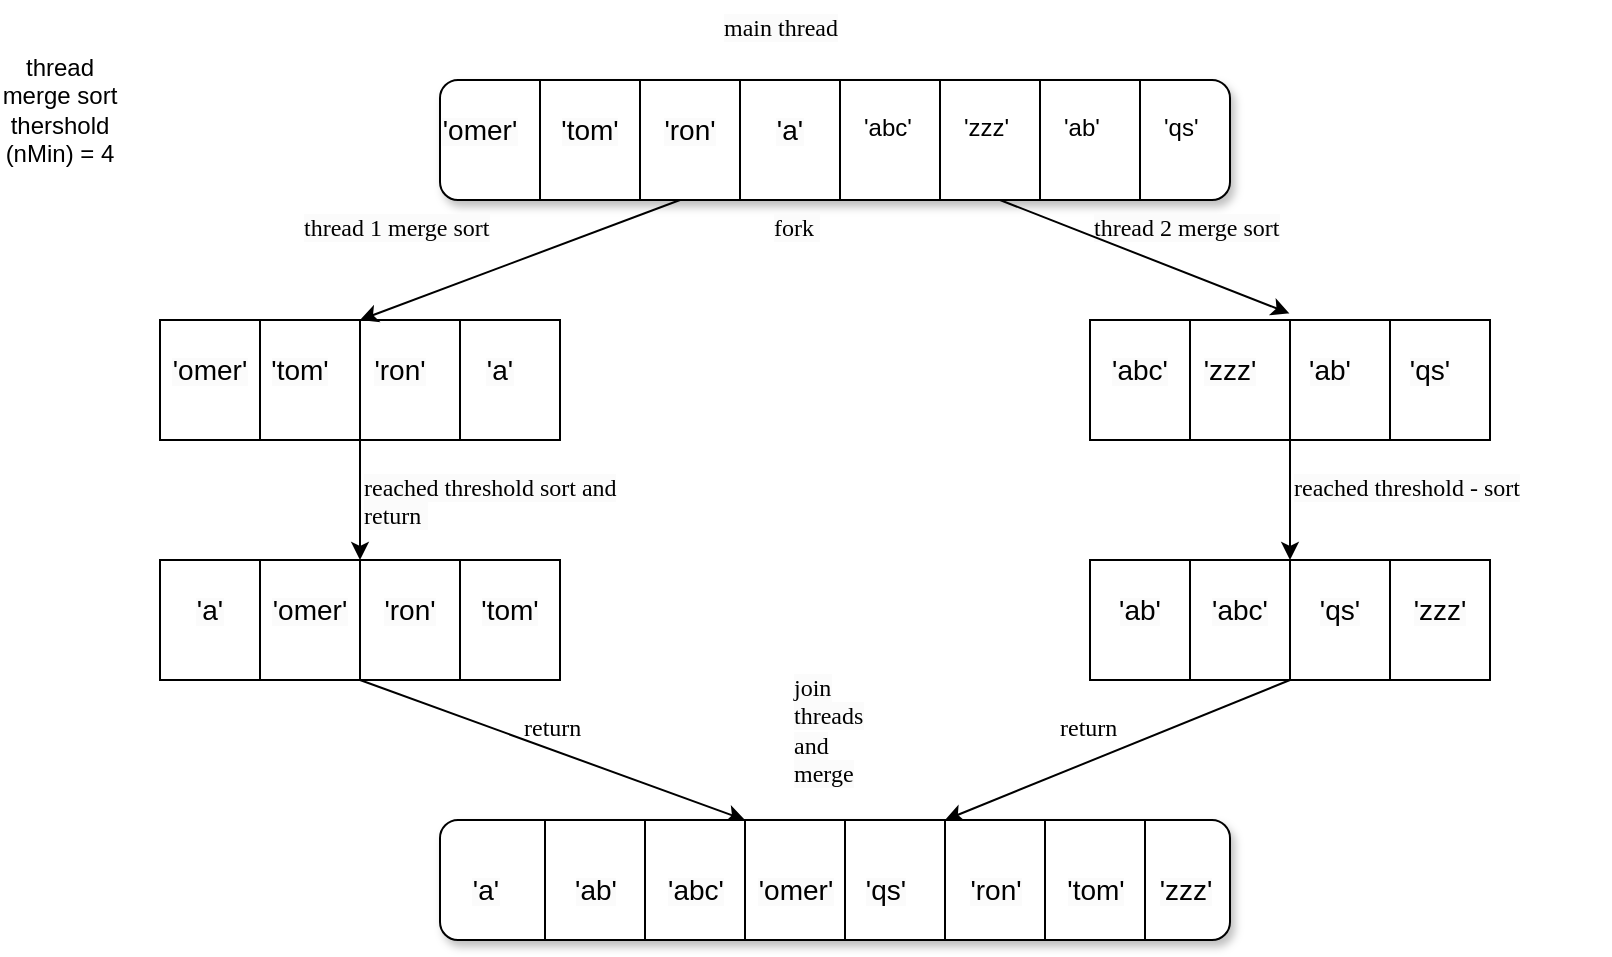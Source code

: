 <mxfile version="21.2.1" type="github">
  <diagram name="Page-1" id="10a91c8b-09ff-31b1-d368-03940ed4cc9e">
    <mxGraphModel dx="989" dy="545" grid="1" gridSize="10" guides="1" tooltips="1" connect="1" arrows="1" fold="1" page="1" pageScale="1" pageWidth="1100" pageHeight="850" background="none" math="0" shadow="0">
      <root>
        <mxCell id="0" />
        <mxCell id="1" parent="0" />
        <mxCell id="62893188c0fa7362-1" value="&#xa;&lt;span style=&quot;color: rgb(0, 0, 0); font-family: Verdana; font-size: 12px; font-style: normal; font-variant-ligatures: normal; font-variant-caps: normal; font-weight: 400; letter-spacing: normal; orphans: 2; text-align: center; text-indent: 0px; text-transform: none; widows: 2; word-spacing: 0px; -webkit-text-stroke-width: 0px; background-color: rgb(251, 251, 251); text-decoration-thickness: initial; text-decoration-style: initial; text-decoration-color: initial; float: none; display: inline !important;&quot;&gt;&#39;abc&#39;&lt;/span&gt;&#xa;&#xa;" style="whiteSpace=wrap;html=1;rounded=1;shadow=1;labelBackgroundColor=none;strokeWidth=1;fontFamily=Verdana;fontSize=12;align=center;" parent="1" vertex="1">
          <mxGeometry x="410" y="50" width="395" height="60" as="geometry" />
        </mxCell>
        <mxCell id="62656SNK34UItISJDmJZ-1" value="" style="rounded=0;whiteSpace=wrap;html=1;" vertex="1" parent="1">
          <mxGeometry x="460" y="50" width="50" height="60" as="geometry" />
        </mxCell>
        <mxCell id="62656SNK34UItISJDmJZ-2" value="" style="rounded=0;whiteSpace=wrap;html=1;" vertex="1" parent="1">
          <mxGeometry x="510" y="50" width="50" height="60" as="geometry" />
        </mxCell>
        <mxCell id="62656SNK34UItISJDmJZ-3" value="" style="rounded=0;whiteSpace=wrap;html=1;" vertex="1" parent="1">
          <mxGeometry x="560" y="50" width="50" height="60" as="geometry" />
        </mxCell>
        <mxCell id="62656SNK34UItISJDmJZ-4" value="" style="rounded=0;whiteSpace=wrap;html=1;" vertex="1" parent="1">
          <mxGeometry x="610" y="50" width="50" height="60" as="geometry" />
        </mxCell>
        <mxCell id="62656SNK34UItISJDmJZ-5" value="" style="rounded=0;whiteSpace=wrap;html=1;" vertex="1" parent="1">
          <mxGeometry x="660" y="50" width="60" height="60" as="geometry" />
        </mxCell>
        <mxCell id="62656SNK34UItISJDmJZ-6" value="" style="rounded=0;whiteSpace=wrap;html=1;" vertex="1" parent="1">
          <mxGeometry x="710" y="50" width="50" height="60" as="geometry" />
        </mxCell>
        <mxCell id="62656SNK34UItISJDmJZ-10" value="&lt;div style=&quot;text-align: center;&quot;&gt;&#39;abc&#39;&lt;br&gt;&lt;/div&gt;" style="text;whiteSpace=wrap;html=1;" vertex="1" parent="1">
          <mxGeometry x="620" y="60" width="90" height="40" as="geometry" />
        </mxCell>
        <mxCell id="62656SNK34UItISJDmJZ-11" value="&lt;span style=&quot;color: rgb(0, 0, 0); font-family: Helvetica; font-style: normal; font-variant-ligatures: normal; font-variant-caps: normal; font-weight: 400; letter-spacing: normal; orphans: 2; text-indent: 0px; text-transform: none; widows: 2; word-spacing: 0px; -webkit-text-stroke-width: 0px; background-color: rgb(251, 251, 251); text-decoration-thickness: initial; text-decoration-style: initial; text-decoration-color: initial; float: none; display: inline !important;&quot;&gt;&lt;font style=&quot;font-size: 14px;&quot;&gt;&#39;omer&#39;&lt;/font&gt;&lt;/span&gt;" style="text;whiteSpace=wrap;html=1;align=center;" vertex="1" parent="1">
          <mxGeometry x="400" y="60" width="60" height="40" as="geometry" />
        </mxCell>
        <mxCell id="62656SNK34UItISJDmJZ-12" value="&lt;span style=&quot;color: rgb(0, 0, 0); font-family: Helvetica; font-style: normal; font-variant-ligatures: normal; font-variant-caps: normal; font-weight: 400; letter-spacing: normal; orphans: 2; text-indent: 0px; text-transform: none; widows: 2; word-spacing: 0px; -webkit-text-stroke-width: 0px; background-color: rgb(251, 251, 251); text-decoration-thickness: initial; text-decoration-style: initial; text-decoration-color: initial; float: none; display: inline !important;&quot;&gt;&lt;font style=&quot;font-size: 14px;&quot;&gt;&#39;tom&#39;&lt;/font&gt;&lt;/span&gt;" style="text;whiteSpace=wrap;html=1;align=center;" vertex="1" parent="1">
          <mxGeometry x="455" y="60" width="60" height="40" as="geometry" />
        </mxCell>
        <mxCell id="62656SNK34UItISJDmJZ-13" value="&lt;span style=&quot;color: rgb(0, 0, 0); font-family: Helvetica; font-style: normal; font-variant-ligatures: normal; font-variant-caps: normal; font-weight: 400; letter-spacing: normal; orphans: 2; text-indent: 0px; text-transform: none; widows: 2; word-spacing: 0px; -webkit-text-stroke-width: 0px; background-color: rgb(251, 251, 251); text-decoration-thickness: initial; text-decoration-style: initial; text-decoration-color: initial; float: none; display: inline !important;&quot;&gt;&lt;font style=&quot;font-size: 14px;&quot;&gt;&#39;ron&#39;&lt;/font&gt;&lt;/span&gt;" style="text;whiteSpace=wrap;html=1;align=center;" vertex="1" parent="1">
          <mxGeometry x="505" y="60" width="60" height="40" as="geometry" />
        </mxCell>
        <mxCell id="62656SNK34UItISJDmJZ-14" value="&lt;span style=&quot;color: rgb(0, 0, 0); font-family: Helvetica; font-style: normal; font-variant-ligatures: normal; font-variant-caps: normal; font-weight: 400; letter-spacing: normal; orphans: 2; text-indent: 0px; text-transform: none; widows: 2; word-spacing: 0px; -webkit-text-stroke-width: 0px; background-color: rgb(251, 251, 251); text-decoration-thickness: initial; text-decoration-style: initial; text-decoration-color: initial; float: none; display: inline !important;&quot;&gt;&lt;font style=&quot;font-size: 14px;&quot;&gt;&#39;a&#39;&lt;/font&gt;&lt;/span&gt;" style="text;whiteSpace=wrap;html=1;align=center;" vertex="1" parent="1">
          <mxGeometry x="555" y="60" width="60" height="40" as="geometry" />
        </mxCell>
        <mxCell id="62656SNK34UItISJDmJZ-15" value="&lt;div style=&quot;text-align: center;&quot;&gt;&#39;zzz&#39;&lt;br&gt;&lt;/div&gt;" style="text;whiteSpace=wrap;html=1;" vertex="1" parent="1">
          <mxGeometry x="670" y="60" width="90" height="40" as="geometry" />
        </mxCell>
        <mxCell id="62656SNK34UItISJDmJZ-16" value="&lt;div style=&quot;text-align: center;&quot;&gt;&#39;ab&#39;&lt;br&gt;&lt;/div&gt;" style="text;whiteSpace=wrap;html=1;" vertex="1" parent="1">
          <mxGeometry x="720" y="60" width="90" height="40" as="geometry" />
        </mxCell>
        <mxCell id="62656SNK34UItISJDmJZ-17" value="&lt;div style=&quot;text-align: center;&quot;&gt;&#39;qs&#39;&lt;br&gt;&lt;/div&gt;" style="text;whiteSpace=wrap;html=1;" vertex="1" parent="1">
          <mxGeometry x="770" y="60" width="90" height="40" as="geometry" />
        </mxCell>
        <mxCell id="62656SNK34UItISJDmJZ-18" value="&lt;span style=&quot;color: rgb(0, 0, 0); font-family: Verdana; font-size: 12px; font-style: normal; font-variant-ligatures: normal; font-variant-caps: normal; font-weight: 400; letter-spacing: normal; orphans: 2; text-align: center; text-indent: 0px; text-transform: none; widows: 2; word-spacing: 0px; -webkit-text-stroke-width: 0px; background-color: rgb(251, 251, 251); text-decoration-thickness: initial; text-decoration-style: initial; text-decoration-color: initial; float: none; display: inline !important;&quot;&gt;fork&amp;nbsp;&lt;/span&gt;" style="text;whiteSpace=wrap;html=1;" vertex="1" parent="1">
          <mxGeometry x="575" y="110" width="45" height="40" as="geometry" />
        </mxCell>
        <mxCell id="62656SNK34UItISJDmJZ-19" value="&lt;span style=&quot;color: rgb(0, 0, 0); font-family: Verdana; font-size: 12px; font-style: normal; font-variant-ligatures: normal; font-variant-caps: normal; font-weight: 400; letter-spacing: normal; orphans: 2; text-align: center; text-indent: 0px; text-transform: none; widows: 2; word-spacing: 0px; -webkit-text-stroke-width: 0px; background-color: rgb(251, 251, 251); text-decoration-thickness: initial; text-decoration-style: initial; text-decoration-color: initial; float: none; display: inline !important;&quot;&gt;thread 2 merge sort&lt;/span&gt;" style="text;whiteSpace=wrap;html=1;" vertex="1" parent="1">
          <mxGeometry x="735" y="110" width="160" height="40" as="geometry" />
        </mxCell>
        <mxCell id="62656SNK34UItISJDmJZ-20" value="&lt;span style=&quot;color: rgb(0, 0, 0); font-family: Verdana; font-size: 12px; font-style: normal; font-variant-ligatures: normal; font-variant-caps: normal; font-weight: 400; letter-spacing: normal; orphans: 2; text-align: center; text-indent: 0px; text-transform: none; widows: 2; word-spacing: 0px; -webkit-text-stroke-width: 0px; background-color: rgb(251, 251, 251); text-decoration-thickness: initial; text-decoration-style: initial; text-decoration-color: initial; float: none; display: inline !important;&quot;&gt;main thread&lt;/span&gt;" style="text;whiteSpace=wrap;html=1;" vertex="1" parent="1">
          <mxGeometry x="550" y="10" width="160" height="40" as="geometry" />
        </mxCell>
        <mxCell id="62656SNK34UItISJDmJZ-24" value="" style="rounded=0;whiteSpace=wrap;html=1;" vertex="1" parent="1">
          <mxGeometry x="270" y="170" width="50" height="60" as="geometry" />
        </mxCell>
        <mxCell id="62656SNK34UItISJDmJZ-25" value="" style="rounded=0;whiteSpace=wrap;html=1;" vertex="1" parent="1">
          <mxGeometry x="320" y="170" width="50" height="60" as="geometry" />
        </mxCell>
        <mxCell id="62656SNK34UItISJDmJZ-26" value="" style="rounded=0;whiteSpace=wrap;html=1;" vertex="1" parent="1">
          <mxGeometry x="370" y="170" width="50" height="60" as="geometry" />
        </mxCell>
        <mxCell id="62656SNK34UItISJDmJZ-27" value="" style="rounded=0;whiteSpace=wrap;html=1;" vertex="1" parent="1">
          <mxGeometry x="420" y="170" width="50" height="60" as="geometry" />
        </mxCell>
        <mxCell id="62656SNK34UItISJDmJZ-30" value="&lt;span style=&quot;color: rgb(0, 0, 0); font-family: Helvetica; font-style: normal; font-variant-ligatures: normal; font-variant-caps: normal; font-weight: 400; letter-spacing: normal; orphans: 2; text-indent: 0px; text-transform: none; widows: 2; word-spacing: 0px; -webkit-text-stroke-width: 0px; background-color: rgb(251, 251, 251); text-decoration-thickness: initial; text-decoration-style: initial; text-decoration-color: initial; float: none; display: inline !important;&quot;&gt;&lt;font style=&quot;font-size: 14px;&quot;&gt;&#39;omer&#39;&lt;/font&gt;&lt;/span&gt;" style="text;whiteSpace=wrap;html=1;align=center;" vertex="1" parent="1">
          <mxGeometry x="265" y="180" width="60" height="40" as="geometry" />
        </mxCell>
        <mxCell id="62656SNK34UItISJDmJZ-31" value="&lt;span style=&quot;color: rgb(0, 0, 0); font-family: Helvetica; font-style: normal; font-variant-ligatures: normal; font-variant-caps: normal; font-weight: 400; letter-spacing: normal; orphans: 2; text-indent: 0px; text-transform: none; widows: 2; word-spacing: 0px; -webkit-text-stroke-width: 0px; background-color: rgb(251, 251, 251); text-decoration-thickness: initial; text-decoration-style: initial; text-decoration-color: initial; float: none; display: inline !important;&quot;&gt;&lt;font style=&quot;font-size: 14px;&quot;&gt;&#39;tom&#39;&lt;/font&gt;&lt;/span&gt;" style="text;whiteSpace=wrap;html=1;align=center;" vertex="1" parent="1">
          <mxGeometry x="310" y="180" width="60" height="40" as="geometry" />
        </mxCell>
        <mxCell id="62656SNK34UItISJDmJZ-32" value="&lt;span style=&quot;color: rgb(0, 0, 0); font-family: Helvetica; font-style: normal; font-variant-ligatures: normal; font-variant-caps: normal; font-weight: 400; letter-spacing: normal; orphans: 2; text-indent: 0px; text-transform: none; widows: 2; word-spacing: 0px; -webkit-text-stroke-width: 0px; background-color: rgb(251, 251, 251); text-decoration-thickness: initial; text-decoration-style: initial; text-decoration-color: initial; float: none; display: inline !important;&quot;&gt;&lt;font style=&quot;font-size: 14px;&quot;&gt;&#39;ron&#39;&lt;/font&gt;&lt;/span&gt;" style="text;whiteSpace=wrap;html=1;align=center;" vertex="1" parent="1">
          <mxGeometry x="360" y="180" width="60" height="40" as="geometry" />
        </mxCell>
        <mxCell id="62656SNK34UItISJDmJZ-33" value="&lt;span style=&quot;color: rgb(0, 0, 0); font-family: Helvetica; font-style: normal; font-variant-ligatures: normal; font-variant-caps: normal; font-weight: 400; letter-spacing: normal; orphans: 2; text-indent: 0px; text-transform: none; widows: 2; word-spacing: 0px; -webkit-text-stroke-width: 0px; background-color: rgb(251, 251, 251); text-decoration-thickness: initial; text-decoration-style: initial; text-decoration-color: initial; float: none; display: inline !important;&quot;&gt;&lt;font style=&quot;font-size: 14px;&quot;&gt;&#39;a&#39;&lt;/font&gt;&lt;/span&gt;" style="text;whiteSpace=wrap;html=1;align=center;" vertex="1" parent="1">
          <mxGeometry x="410" y="180" width="60" height="40" as="geometry" />
        </mxCell>
        <mxCell id="62656SNK34UItISJDmJZ-41" value="" style="rounded=0;whiteSpace=wrap;html=1;" vertex="1" parent="1">
          <mxGeometry x="735" y="170" width="50" height="60" as="geometry" />
        </mxCell>
        <mxCell id="62656SNK34UItISJDmJZ-42" value="" style="rounded=0;whiteSpace=wrap;html=1;" vertex="1" parent="1">
          <mxGeometry x="785" y="170" width="50" height="60" as="geometry" />
        </mxCell>
        <mxCell id="62656SNK34UItISJDmJZ-43" value="" style="rounded=0;whiteSpace=wrap;html=1;" vertex="1" parent="1">
          <mxGeometry x="835" y="170" width="50" height="60" as="geometry" />
        </mxCell>
        <mxCell id="62656SNK34UItISJDmJZ-44" value="" style="rounded=0;whiteSpace=wrap;html=1;" vertex="1" parent="1">
          <mxGeometry x="885" y="170" width="50" height="60" as="geometry" />
        </mxCell>
        <mxCell id="62656SNK34UItISJDmJZ-46" value="thread merge sort thershold (nMin) = 4" style="text;html=1;strokeColor=none;fillColor=none;align=center;verticalAlign=middle;whiteSpace=wrap;rounded=0;" vertex="1" parent="1">
          <mxGeometry x="190" y="50" width="60" height="30" as="geometry" />
        </mxCell>
        <mxCell id="62656SNK34UItISJDmJZ-52" value="&lt;span style=&quot;color: rgb(0, 0, 0); font-family: Helvetica; font-style: normal; font-variant-ligatures: normal; font-variant-caps: normal; font-weight: 400; letter-spacing: normal; orphans: 2; text-indent: 0px; text-transform: none; widows: 2; word-spacing: 0px; -webkit-text-stroke-width: 0px; background-color: rgb(251, 251, 251); text-decoration-thickness: initial; text-decoration-style: initial; text-decoration-color: initial; float: none; display: inline !important;&quot;&gt;&lt;font style=&quot;font-size: 14px;&quot;&gt;&#39;abc&#39;&lt;/font&gt;&lt;/span&gt;" style="text;whiteSpace=wrap;html=1;align=center;" vertex="1" parent="1">
          <mxGeometry x="730" y="180" width="60" height="40" as="geometry" />
        </mxCell>
        <mxCell id="62656SNK34UItISJDmJZ-53" value="&lt;span style=&quot;color: rgb(0, 0, 0); font-family: Helvetica; font-style: normal; font-variant-ligatures: normal; font-variant-caps: normal; font-weight: 400; letter-spacing: normal; orphans: 2; text-indent: 0px; text-transform: none; widows: 2; word-spacing: 0px; -webkit-text-stroke-width: 0px; background-color: rgb(251, 251, 251); text-decoration-thickness: initial; text-decoration-style: initial; text-decoration-color: initial; float: none; display: inline !important;&quot;&gt;&lt;font style=&quot;font-size: 14px;&quot;&gt;&#39;zzz&#39;&lt;/font&gt;&lt;/span&gt;" style="text;whiteSpace=wrap;html=1;align=center;" vertex="1" parent="1">
          <mxGeometry x="775" y="180" width="60" height="40" as="geometry" />
        </mxCell>
        <mxCell id="62656SNK34UItISJDmJZ-54" value="&lt;span style=&quot;color: rgb(0, 0, 0); font-family: Helvetica; font-style: normal; font-variant-ligatures: normal; font-variant-caps: normal; font-weight: 400; letter-spacing: normal; orphans: 2; text-indent: 0px; text-transform: none; widows: 2; word-spacing: 0px; -webkit-text-stroke-width: 0px; background-color: rgb(251, 251, 251); text-decoration-thickness: initial; text-decoration-style: initial; text-decoration-color: initial; float: none; display: inline !important;&quot;&gt;&lt;font style=&quot;font-size: 14px;&quot;&gt;&#39;ab&#39;&lt;/font&gt;&lt;/span&gt;" style="text;whiteSpace=wrap;html=1;align=center;" vertex="1" parent="1">
          <mxGeometry x="825" y="180" width="60" height="40" as="geometry" />
        </mxCell>
        <mxCell id="62656SNK34UItISJDmJZ-55" value="&lt;span style=&quot;color: rgb(0, 0, 0); font-family: Helvetica; font-style: normal; font-variant-ligatures: normal; font-variant-caps: normal; font-weight: 400; letter-spacing: normal; orphans: 2; text-indent: 0px; text-transform: none; widows: 2; word-spacing: 0px; -webkit-text-stroke-width: 0px; background-color: rgb(251, 251, 251); text-decoration-thickness: initial; text-decoration-style: initial; text-decoration-color: initial; float: none; display: inline !important;&quot;&gt;&lt;font style=&quot;font-size: 14px;&quot;&gt;&#39;qs&#39;&lt;/font&gt;&lt;/span&gt;" style="text;whiteSpace=wrap;html=1;align=center;" vertex="1" parent="1">
          <mxGeometry x="875" y="180" width="60" height="40" as="geometry" />
        </mxCell>
        <mxCell id="62656SNK34UItISJDmJZ-56" value="" style="rounded=0;whiteSpace=wrap;html=1;" vertex="1" parent="1">
          <mxGeometry x="735" y="290" width="50" height="60" as="geometry" />
        </mxCell>
        <mxCell id="62656SNK34UItISJDmJZ-57" value="" style="rounded=0;whiteSpace=wrap;html=1;" vertex="1" parent="1">
          <mxGeometry x="785" y="290" width="50" height="60" as="geometry" />
        </mxCell>
        <mxCell id="62656SNK34UItISJDmJZ-58" value="" style="rounded=0;whiteSpace=wrap;html=1;" vertex="1" parent="1">
          <mxGeometry x="835" y="290" width="50" height="60" as="geometry" />
        </mxCell>
        <mxCell id="62656SNK34UItISJDmJZ-59" value="" style="rounded=0;whiteSpace=wrap;html=1;" vertex="1" parent="1">
          <mxGeometry x="885" y="290" width="50" height="60" as="geometry" />
        </mxCell>
        <mxCell id="62656SNK34UItISJDmJZ-60" value="" style="endArrow=classic;html=1;rounded=0;exitX=0.5;exitY=1;exitDx=0;exitDy=0;entryX=-0.006;entryY=-0.055;entryDx=0;entryDy=0;entryPerimeter=0;" edge="1" parent="1" source="62656SNK34UItISJDmJZ-5" target="62656SNK34UItISJDmJZ-43">
          <mxGeometry width="50" height="50" relative="1" as="geometry">
            <mxPoint x="800" y="230" as="sourcePoint" />
            <mxPoint x="850" y="180" as="targetPoint" />
          </mxGeometry>
        </mxCell>
        <mxCell id="62656SNK34UItISJDmJZ-61" value="" style="endArrow=classic;html=1;rounded=0;exitX=1;exitY=1;exitDx=0;exitDy=0;entryX=0;entryY=0;entryDx=0;entryDy=0;" edge="1" parent="1" source="62656SNK34UItISJDmJZ-42" target="62656SNK34UItISJDmJZ-58">
          <mxGeometry width="50" height="50" relative="1" as="geometry">
            <mxPoint x="700" y="120" as="sourcePoint" />
            <mxPoint x="826" y="180" as="targetPoint" />
          </mxGeometry>
        </mxCell>
        <mxCell id="62656SNK34UItISJDmJZ-62" value="&lt;span style=&quot;color: rgb(0, 0, 0); font-family: Verdana; font-size: 12px; font-style: normal; font-variant-ligatures: normal; font-variant-caps: normal; font-weight: 400; letter-spacing: normal; orphans: 2; text-align: center; text-indent: 0px; text-transform: none; widows: 2; word-spacing: 0px; -webkit-text-stroke-width: 0px; background-color: rgb(251, 251, 251); text-decoration-thickness: initial; text-decoration-style: initial; text-decoration-color: initial; float: none; display: inline !important;&quot;&gt;reached threshold - sort&lt;/span&gt;" style="text;whiteSpace=wrap;html=1;" vertex="1" parent="1">
          <mxGeometry x="835" y="240" width="160" height="40" as="geometry" />
        </mxCell>
        <mxCell id="62656SNK34UItISJDmJZ-63" value="&lt;span style=&quot;color: rgb(0, 0, 0); font-family: Helvetica; font-style: normal; font-variant-ligatures: normal; font-variant-caps: normal; font-weight: 400; letter-spacing: normal; orphans: 2; text-indent: 0px; text-transform: none; widows: 2; word-spacing: 0px; -webkit-text-stroke-width: 0px; background-color: rgb(251, 251, 251); text-decoration-thickness: initial; text-decoration-style: initial; text-decoration-color: initial; float: none; display: inline !important;&quot;&gt;&lt;font style=&quot;font-size: 14px;&quot;&gt;&#39;abc&#39;&lt;/font&gt;&lt;/span&gt;" style="text;whiteSpace=wrap;html=1;align=center;" vertex="1" parent="1">
          <mxGeometry x="780" y="300" width="60" height="40" as="geometry" />
        </mxCell>
        <mxCell id="62656SNK34UItISJDmJZ-64" value="&lt;span style=&quot;color: rgb(0, 0, 0); font-family: Helvetica; font-style: normal; font-variant-ligatures: normal; font-variant-caps: normal; font-weight: 400; letter-spacing: normal; orphans: 2; text-indent: 0px; text-transform: none; widows: 2; word-spacing: 0px; -webkit-text-stroke-width: 0px; background-color: rgb(251, 251, 251); text-decoration-thickness: initial; text-decoration-style: initial; text-decoration-color: initial; float: none; display: inline !important;&quot;&gt;&lt;font style=&quot;font-size: 14px;&quot;&gt;&#39;ab&#39;&lt;/font&gt;&lt;/span&gt;" style="text;whiteSpace=wrap;html=1;align=center;" vertex="1" parent="1">
          <mxGeometry x="730" y="300" width="60" height="40" as="geometry" />
        </mxCell>
        <mxCell id="62656SNK34UItISJDmJZ-65" value="&lt;span style=&quot;color: rgb(0, 0, 0); font-family: Helvetica; font-style: normal; font-variant-ligatures: normal; font-variant-caps: normal; font-weight: 400; letter-spacing: normal; orphans: 2; text-indent: 0px; text-transform: none; widows: 2; word-spacing: 0px; -webkit-text-stroke-width: 0px; background-color: rgb(251, 251, 251); text-decoration-thickness: initial; text-decoration-style: initial; text-decoration-color: initial; float: none; display: inline !important;&quot;&gt;&lt;font style=&quot;font-size: 14px;&quot;&gt;&#39;qs&#39;&lt;/font&gt;&lt;/span&gt;" style="text;whiteSpace=wrap;html=1;align=center;" vertex="1" parent="1">
          <mxGeometry x="830" y="300" width="60" height="40" as="geometry" />
        </mxCell>
        <mxCell id="62656SNK34UItISJDmJZ-67" value="&lt;span style=&quot;color: rgb(0, 0, 0); font-family: Helvetica; font-style: normal; font-variant-ligatures: normal; font-variant-caps: normal; font-weight: 400; letter-spacing: normal; orphans: 2; text-indent: 0px; text-transform: none; widows: 2; word-spacing: 0px; -webkit-text-stroke-width: 0px; background-color: rgb(251, 251, 251); text-decoration-thickness: initial; text-decoration-style: initial; text-decoration-color: initial; float: none; display: inline !important;&quot;&gt;&lt;font style=&quot;font-size: 14px;&quot;&gt;&#39;zzz&#39;&lt;/font&gt;&lt;/span&gt;" style="text;whiteSpace=wrap;html=1;align=center;" vertex="1" parent="1">
          <mxGeometry x="880" y="300" width="60" height="40" as="geometry" />
        </mxCell>
        <mxCell id="62656SNK34UItISJDmJZ-68" value="" style="endArrow=classic;html=1;rounded=0;exitX=1;exitY=1;exitDx=0;exitDy=0;entryX=0;entryY=0;entryDx=0;entryDy=0;" edge="1" parent="1">
          <mxGeometry width="50" height="50" relative="1" as="geometry">
            <mxPoint x="370" y="230" as="sourcePoint" />
            <mxPoint x="370" y="290" as="targetPoint" />
          </mxGeometry>
        </mxCell>
        <mxCell id="62656SNK34UItISJDmJZ-69" value="&lt;span style=&quot;color: rgb(0, 0, 0); font-family: Verdana; font-size: 12px; font-style: normal; font-variant-ligatures: normal; font-variant-caps: normal; font-weight: 400; letter-spacing: normal; orphans: 2; text-align: center; text-indent: 0px; text-transform: none; widows: 2; word-spacing: 0px; -webkit-text-stroke-width: 0px; background-color: rgb(251, 251, 251); text-decoration-thickness: initial; text-decoration-style: initial; text-decoration-color: initial; float: none; display: inline !important;&quot;&gt;reached threshold sort and return&amp;nbsp;&lt;/span&gt;" style="text;whiteSpace=wrap;html=1;" vertex="1" parent="1">
          <mxGeometry x="370" y="240" width="160" height="40" as="geometry" />
        </mxCell>
        <mxCell id="62656SNK34UItISJDmJZ-70" value="" style="rounded=0;whiteSpace=wrap;html=1;" vertex="1" parent="1">
          <mxGeometry x="270" y="290" width="50" height="60" as="geometry" />
        </mxCell>
        <mxCell id="62656SNK34UItISJDmJZ-71" value="" style="rounded=0;whiteSpace=wrap;html=1;" vertex="1" parent="1">
          <mxGeometry x="320" y="290" width="50" height="60" as="geometry" />
        </mxCell>
        <mxCell id="62656SNK34UItISJDmJZ-72" value="" style="rounded=0;whiteSpace=wrap;html=1;" vertex="1" parent="1">
          <mxGeometry x="370" y="290" width="50" height="60" as="geometry" />
        </mxCell>
        <mxCell id="62656SNK34UItISJDmJZ-73" value="" style="rounded=0;whiteSpace=wrap;html=1;" vertex="1" parent="1">
          <mxGeometry x="420" y="290" width="50" height="60" as="geometry" />
        </mxCell>
        <mxCell id="62656SNK34UItISJDmJZ-74" value="&lt;span style=&quot;color: rgb(0, 0, 0); font-family: Helvetica; font-style: normal; font-variant-ligatures: normal; font-variant-caps: normal; font-weight: 400; letter-spacing: normal; orphans: 2; text-indent: 0px; text-transform: none; widows: 2; word-spacing: 0px; -webkit-text-stroke-width: 0px; background-color: rgb(251, 251, 251); text-decoration-thickness: initial; text-decoration-style: initial; text-decoration-color: initial; float: none; display: inline !important;&quot;&gt;&lt;font style=&quot;font-size: 14px;&quot;&gt;&#39;a&#39;&lt;/font&gt;&lt;/span&gt;" style="text;whiteSpace=wrap;html=1;align=center;" vertex="1" parent="1">
          <mxGeometry x="265" y="300" width="60" height="40" as="geometry" />
        </mxCell>
        <mxCell id="62656SNK34UItISJDmJZ-75" value="&lt;span style=&quot;color: rgb(0, 0, 0); font-family: Helvetica; font-style: normal; font-variant-ligatures: normal; font-variant-caps: normal; font-weight: 400; letter-spacing: normal; orphans: 2; text-indent: 0px; text-transform: none; widows: 2; word-spacing: 0px; -webkit-text-stroke-width: 0px; background-color: rgb(251, 251, 251); text-decoration-thickness: initial; text-decoration-style: initial; text-decoration-color: initial; float: none; display: inline !important;&quot;&gt;&lt;font style=&quot;font-size: 14px;&quot;&gt;&#39;ron&#39;&lt;/font&gt;&lt;/span&gt;" style="text;whiteSpace=wrap;html=1;align=center;" vertex="1" parent="1">
          <mxGeometry x="365" y="300" width="60" height="40" as="geometry" />
        </mxCell>
        <mxCell id="62656SNK34UItISJDmJZ-76" value="&lt;span style=&quot;color: rgb(0, 0, 0); font-family: Helvetica; font-style: normal; font-variant-ligatures: normal; font-variant-caps: normal; font-weight: 400; letter-spacing: normal; orphans: 2; text-indent: 0px; text-transform: none; widows: 2; word-spacing: 0px; -webkit-text-stroke-width: 0px; background-color: rgb(251, 251, 251); text-decoration-thickness: initial; text-decoration-style: initial; text-decoration-color: initial; float: none; display: inline !important;&quot;&gt;&lt;font style=&quot;font-size: 14px;&quot;&gt;&#39;tom&#39;&lt;/font&gt;&lt;/span&gt;" style="text;whiteSpace=wrap;html=1;align=center;" vertex="1" parent="1">
          <mxGeometry x="415" y="300" width="60" height="40" as="geometry" />
        </mxCell>
        <mxCell id="62656SNK34UItISJDmJZ-77" value="&lt;span style=&quot;color: rgb(0, 0, 0); font-family: Helvetica; font-style: normal; font-variant-ligatures: normal; font-variant-caps: normal; font-weight: 400; letter-spacing: normal; orphans: 2; text-indent: 0px; text-transform: none; widows: 2; word-spacing: 0px; -webkit-text-stroke-width: 0px; background-color: rgb(251, 251, 251); text-decoration-thickness: initial; text-decoration-style: initial; text-decoration-color: initial; float: none; display: inline !important;&quot;&gt;&lt;font style=&quot;font-size: 14px;&quot;&gt;&#39;omer&#39;&lt;/font&gt;&lt;/span&gt;" style="text;whiteSpace=wrap;html=1;align=center;" vertex="1" parent="1">
          <mxGeometry x="315" y="300" width="60" height="40" as="geometry" />
        </mxCell>
        <mxCell id="62656SNK34UItISJDmJZ-78" value="" style="rounded=0;whiteSpace=wrap;html=1;" vertex="1" parent="1">
          <mxGeometry x="460" y="50" width="50" height="60" as="geometry" />
        </mxCell>
        <mxCell id="62656SNK34UItISJDmJZ-79" value="" style="rounded=0;whiteSpace=wrap;html=1;" vertex="1" parent="1">
          <mxGeometry x="510" y="50" width="50" height="60" as="geometry" />
        </mxCell>
        <mxCell id="62656SNK34UItISJDmJZ-90" value="" style="endArrow=classic;html=1;rounded=0;exitX=0.5;exitY=1;exitDx=0;exitDy=0;entryX=0;entryY=0;entryDx=0;entryDy=0;" edge="1" parent="1" target="62656SNK34UItISJDmJZ-26">
          <mxGeometry width="50" height="50" relative="1" as="geometry">
            <mxPoint x="530" y="110" as="sourcePoint" />
            <mxPoint x="656" y="170" as="targetPoint" />
          </mxGeometry>
        </mxCell>
        <mxCell id="62656SNK34UItISJDmJZ-91" value="&lt;span style=&quot;color: rgb(0, 0, 0); font-family: Helvetica; font-style: normal; font-variant-ligatures: normal; font-variant-caps: normal; font-weight: 400; letter-spacing: normal; orphans: 2; text-indent: 0px; text-transform: none; widows: 2; word-spacing: 0px; -webkit-text-stroke-width: 0px; background-color: rgb(251, 251, 251); text-decoration-thickness: initial; text-decoration-style: initial; text-decoration-color: initial; float: none; display: inline !important;&quot;&gt;&lt;font style=&quot;font-size: 14px;&quot;&gt;&#39;tom&#39;&lt;/font&gt;&lt;/span&gt;" style="text;whiteSpace=wrap;html=1;align=center;" vertex="1" parent="1">
          <mxGeometry x="455" y="60" width="60" height="40" as="geometry" />
        </mxCell>
        <mxCell id="62656SNK34UItISJDmJZ-92" value="&lt;span style=&quot;color: rgb(0, 0, 0); font-family: Helvetica; font-style: normal; font-variant-ligatures: normal; font-variant-caps: normal; font-weight: 400; letter-spacing: normal; orphans: 2; text-indent: 0px; text-transform: none; widows: 2; word-spacing: 0px; -webkit-text-stroke-width: 0px; background-color: rgb(251, 251, 251); text-decoration-thickness: initial; text-decoration-style: initial; text-decoration-color: initial; float: none; display: inline !important;&quot;&gt;&lt;font style=&quot;font-size: 14px;&quot;&gt;&#39;ron&#39;&lt;/font&gt;&lt;/span&gt;" style="text;whiteSpace=wrap;html=1;align=center;" vertex="1" parent="1">
          <mxGeometry x="505" y="60" width="60" height="40" as="geometry" />
        </mxCell>
        <mxCell id="62656SNK34UItISJDmJZ-95" value="&lt;span style=&quot;color: rgb(0, 0, 0); font-family: Verdana; font-size: 12px; font-style: normal; font-variant-ligatures: normal; font-variant-caps: normal; font-weight: 400; letter-spacing: normal; orphans: 2; text-align: center; text-indent: 0px; text-transform: none; widows: 2; word-spacing: 0px; -webkit-text-stroke-width: 0px; background-color: rgb(251, 251, 251); text-decoration-thickness: initial; text-decoration-style: initial; text-decoration-color: initial; float: none; display: inline !important;&quot;&gt;thread 1 merge sort&lt;/span&gt;" style="text;whiteSpace=wrap;html=1;" vertex="1" parent="1">
          <mxGeometry x="340" y="110" width="160" height="40" as="geometry" />
        </mxCell>
        <mxCell id="62656SNK34UItISJDmJZ-96" value="" style="endArrow=classic;html=1;rounded=0;exitX=0;exitY=1;exitDx=0;exitDy=0;entryX=1;entryY=0;entryDx=0;entryDy=0;" edge="1" parent="1" source="62656SNK34UItISJDmJZ-72" target="62656SNK34UItISJDmJZ-154">
          <mxGeometry width="50" height="50" relative="1" as="geometry">
            <mxPoint x="620" y="390" as="sourcePoint" />
            <mxPoint x="540" y="420" as="targetPoint" />
          </mxGeometry>
        </mxCell>
        <mxCell id="62656SNK34UItISJDmJZ-97" value="" style="endArrow=classic;html=1;rounded=0;exitX=0;exitY=1;exitDx=0;exitDy=0;entryX=0;entryY=0;entryDx=0;entryDy=0;" edge="1" parent="1" target="62656SNK34UItISJDmJZ-152">
          <mxGeometry width="50" height="50" relative="1" as="geometry">
            <mxPoint x="835" y="350" as="sourcePoint" />
            <mxPoint x="690" y="420" as="targetPoint" />
          </mxGeometry>
        </mxCell>
        <mxCell id="62656SNK34UItISJDmJZ-149" value="" style="whiteSpace=wrap;html=1;rounded=1;shadow=1;labelBackgroundColor=none;strokeWidth=1;fontFamily=Verdana;fontSize=12;align=center;" vertex="1" parent="1">
          <mxGeometry x="410" y="420" width="395" height="60" as="geometry" />
        </mxCell>
        <mxCell id="62656SNK34UItISJDmJZ-150" value="" style="rounded=0;whiteSpace=wrap;html=1;" vertex="1" parent="1">
          <mxGeometry x="712.5" y="420" width="50" height="60" as="geometry" />
        </mxCell>
        <mxCell id="62656SNK34UItISJDmJZ-151" value="" style="rounded=0;whiteSpace=wrap;html=1;" vertex="1" parent="1">
          <mxGeometry x="612.5" y="420" width="50" height="60" as="geometry" />
        </mxCell>
        <mxCell id="62656SNK34UItISJDmJZ-152" value="" style="rounded=0;whiteSpace=wrap;html=1;" vertex="1" parent="1">
          <mxGeometry x="662.5" y="420" width="50" height="60" as="geometry" />
        </mxCell>
        <mxCell id="62656SNK34UItISJDmJZ-153" value="" style="rounded=0;whiteSpace=wrap;html=1;" vertex="1" parent="1">
          <mxGeometry x="462.5" y="420" width="50" height="60" as="geometry" />
        </mxCell>
        <mxCell id="62656SNK34UItISJDmJZ-154" value="" style="rounded=0;whiteSpace=wrap;html=1;" vertex="1" parent="1">
          <mxGeometry x="512.5" y="420" width="50" height="60" as="geometry" />
        </mxCell>
        <mxCell id="62656SNK34UItISJDmJZ-155" value="" style="rounded=0;whiteSpace=wrap;html=1;" vertex="1" parent="1">
          <mxGeometry x="562.5" y="420" width="50" height="60" as="geometry" />
        </mxCell>
        <mxCell id="62656SNK34UItISJDmJZ-156" value="&lt;span style=&quot;color: rgb(0, 0, 0); font-family: Helvetica; font-style: normal; font-variant-ligatures: normal; font-variant-caps: normal; font-weight: 400; letter-spacing: normal; orphans: 2; text-indent: 0px; text-transform: none; widows: 2; word-spacing: 0px; -webkit-text-stroke-width: 0px; background-color: rgb(251, 251, 251); text-decoration-thickness: initial; text-decoration-style: initial; text-decoration-color: initial; float: none; display: inline !important;&quot;&gt;&lt;font style=&quot;font-size: 14px;&quot;&gt;&#39;a&#39;&lt;/font&gt;&lt;/span&gt;" style="text;whiteSpace=wrap;html=1;align=center;" vertex="1" parent="1">
          <mxGeometry x="402.5" y="440" width="60" height="40" as="geometry" />
        </mxCell>
        <mxCell id="62656SNK34UItISJDmJZ-157" value="&lt;span style=&quot;color: rgb(0, 0, 0); font-family: Helvetica; font-style: normal; font-variant-ligatures: normal; font-variant-caps: normal; font-weight: 400; letter-spacing: normal; orphans: 2; text-indent: 0px; text-transform: none; widows: 2; word-spacing: 0px; -webkit-text-stroke-width: 0px; background-color: rgb(251, 251, 251); text-decoration-thickness: initial; text-decoration-style: initial; text-decoration-color: initial; float: none; display: inline !important;&quot;&gt;&lt;font style=&quot;font-size: 14px;&quot;&gt;&#39;ab&#39;&lt;/font&gt;&lt;/span&gt;" style="text;whiteSpace=wrap;html=1;align=center;" vertex="1" parent="1">
          <mxGeometry x="457.5" y="440" width="60" height="40" as="geometry" />
        </mxCell>
        <mxCell id="62656SNK34UItISJDmJZ-158" value="&lt;span style=&quot;color: rgb(0, 0, 0); font-family: Helvetica; font-style: normal; font-variant-ligatures: normal; font-variant-caps: normal; font-weight: 400; letter-spacing: normal; orphans: 2; text-indent: 0px; text-transform: none; widows: 2; word-spacing: 0px; -webkit-text-stroke-width: 0px; background-color: rgb(251, 251, 251); text-decoration-thickness: initial; text-decoration-style: initial; text-decoration-color: initial; float: none; display: inline !important;&quot;&gt;&lt;font style=&quot;font-size: 14px;&quot;&gt;&#39;abc&#39;&lt;/font&gt;&lt;/span&gt;" style="text;whiteSpace=wrap;html=1;align=center;" vertex="1" parent="1">
          <mxGeometry x="507.5" y="440" width="60" height="40" as="geometry" />
        </mxCell>
        <mxCell id="62656SNK34UItISJDmJZ-159" value="&lt;span style=&quot;color: rgb(0, 0, 0); font-family: Helvetica; font-style: normal; font-variant-ligatures: normal; font-variant-caps: normal; font-weight: 400; letter-spacing: normal; orphans: 2; text-indent: 0px; text-transform: none; widows: 2; word-spacing: 0px; -webkit-text-stroke-width: 0px; background-color: rgb(251, 251, 251); text-decoration-thickness: initial; text-decoration-style: initial; text-decoration-color: initial; float: none; display: inline !important;&quot;&gt;&lt;font style=&quot;font-size: 14px;&quot;&gt;&#39;omer&#39;&lt;/font&gt;&lt;/span&gt;" style="text;whiteSpace=wrap;html=1;align=center;" vertex="1" parent="1">
          <mxGeometry x="557.5" y="440" width="60" height="40" as="geometry" />
        </mxCell>
        <mxCell id="62656SNK34UItISJDmJZ-160" value="&lt;span style=&quot;color: rgb(0, 0, 0); font-family: Helvetica; font-style: normal; font-variant-ligatures: normal; font-variant-caps: normal; font-weight: 400; letter-spacing: normal; orphans: 2; text-indent: 0px; text-transform: none; widows: 2; word-spacing: 0px; -webkit-text-stroke-width: 0px; background-color: rgb(251, 251, 251); text-decoration-thickness: initial; text-decoration-style: initial; text-decoration-color: initial; float: none; display: inline !important;&quot;&gt;&lt;font style=&quot;font-size: 14px;&quot;&gt;&#39;qs&#39;&lt;/font&gt;&lt;/span&gt;" style="text;whiteSpace=wrap;html=1;align=center;" vertex="1" parent="1">
          <mxGeometry x="602.5" y="440" width="60" height="40" as="geometry" />
        </mxCell>
        <mxCell id="62656SNK34UItISJDmJZ-161" value="&lt;span style=&quot;color: rgb(0, 0, 0); font-family: Helvetica; font-style: normal; font-variant-ligatures: normal; font-variant-caps: normal; font-weight: 400; letter-spacing: normal; orphans: 2; text-indent: 0px; text-transform: none; widows: 2; word-spacing: 0px; -webkit-text-stroke-width: 0px; background-color: rgb(251, 251, 251); text-decoration-thickness: initial; text-decoration-style: initial; text-decoration-color: initial; float: none; display: inline !important;&quot;&gt;&lt;font style=&quot;font-size: 14px;&quot;&gt;&#39;ron&#39;&lt;/font&gt;&lt;/span&gt;" style="text;whiteSpace=wrap;html=1;align=center;" vertex="1" parent="1">
          <mxGeometry x="657.5" y="440" width="60" height="40" as="geometry" />
        </mxCell>
        <mxCell id="62656SNK34UItISJDmJZ-162" value="&lt;span style=&quot;color: rgb(0, 0, 0); font-family: Helvetica; font-style: normal; font-variant-ligatures: normal; font-variant-caps: normal; font-weight: 400; letter-spacing: normal; orphans: 2; text-indent: 0px; text-transform: none; widows: 2; word-spacing: 0px; -webkit-text-stroke-width: 0px; background-color: rgb(251, 251, 251); text-decoration-thickness: initial; text-decoration-style: initial; text-decoration-color: initial; float: none; display: inline !important;&quot;&gt;&lt;font style=&quot;font-size: 14px;&quot;&gt;&#39;tom&#39;&lt;/font&gt;&lt;/span&gt;" style="text;whiteSpace=wrap;html=1;align=center;" vertex="1" parent="1">
          <mxGeometry x="707.5" y="440" width="60" height="40" as="geometry" />
        </mxCell>
        <mxCell id="62656SNK34UItISJDmJZ-163" value="&lt;span style=&quot;color: rgb(0, 0, 0); font-family: Helvetica; font-style: normal; font-variant-ligatures: normal; font-variant-caps: normal; font-weight: 400; letter-spacing: normal; orphans: 2; text-indent: 0px; text-transform: none; widows: 2; word-spacing: 0px; -webkit-text-stroke-width: 0px; background-color: rgb(251, 251, 251); text-decoration-thickness: initial; text-decoration-style: initial; text-decoration-color: initial; float: none; display: inline !important;&quot;&gt;&lt;font style=&quot;font-size: 14px;&quot;&gt;&#39;zzz&#39;&lt;/font&gt;&lt;/span&gt;" style="text;whiteSpace=wrap;html=1;align=center;" vertex="1" parent="1">
          <mxGeometry x="752.5" y="440" width="60" height="40" as="geometry" />
        </mxCell>
        <mxCell id="62656SNK34UItISJDmJZ-164" value="&lt;span style=&quot;color: rgb(0, 0, 0); font-family: Verdana; font-size: 12px; font-style: normal; font-variant-ligatures: normal; font-variant-caps: normal; font-weight: 400; letter-spacing: normal; orphans: 2; text-align: center; text-indent: 0px; text-transform: none; widows: 2; word-spacing: 0px; -webkit-text-stroke-width: 0px; background-color: rgb(251, 251, 251); text-decoration-thickness: initial; text-decoration-style: initial; text-decoration-color: initial; float: none; display: inline !important;&quot;&gt;join threads and merge&lt;/span&gt;" style="text;whiteSpace=wrap;html=1;" vertex="1" parent="1">
          <mxGeometry x="585" y="340" width="45" height="40" as="geometry" />
        </mxCell>
        <mxCell id="62656SNK34UItISJDmJZ-166" value="&lt;div style=&quot;text-align: center;&quot;&gt;&lt;span style=&quot;background-color: initial;&quot;&gt;&lt;font face=&quot;Verdana&quot;&gt;return&lt;/font&gt;&lt;/span&gt;&lt;/div&gt;" style="text;whiteSpace=wrap;html=1;" vertex="1" parent="1">
          <mxGeometry x="717.5" y="360" width="45" height="40" as="geometry" />
        </mxCell>
        <mxCell id="62656SNK34UItISJDmJZ-167" value="&lt;div style=&quot;text-align: center;&quot;&gt;&lt;span style=&quot;background-color: initial;&quot;&gt;&lt;font face=&quot;Verdana&quot;&gt;return&lt;/font&gt;&lt;/span&gt;&lt;/div&gt;" style="text;whiteSpace=wrap;html=1;" vertex="1" parent="1">
          <mxGeometry x="450" y="360" width="45" height="40" as="geometry" />
        </mxCell>
      </root>
    </mxGraphModel>
  </diagram>
</mxfile>

